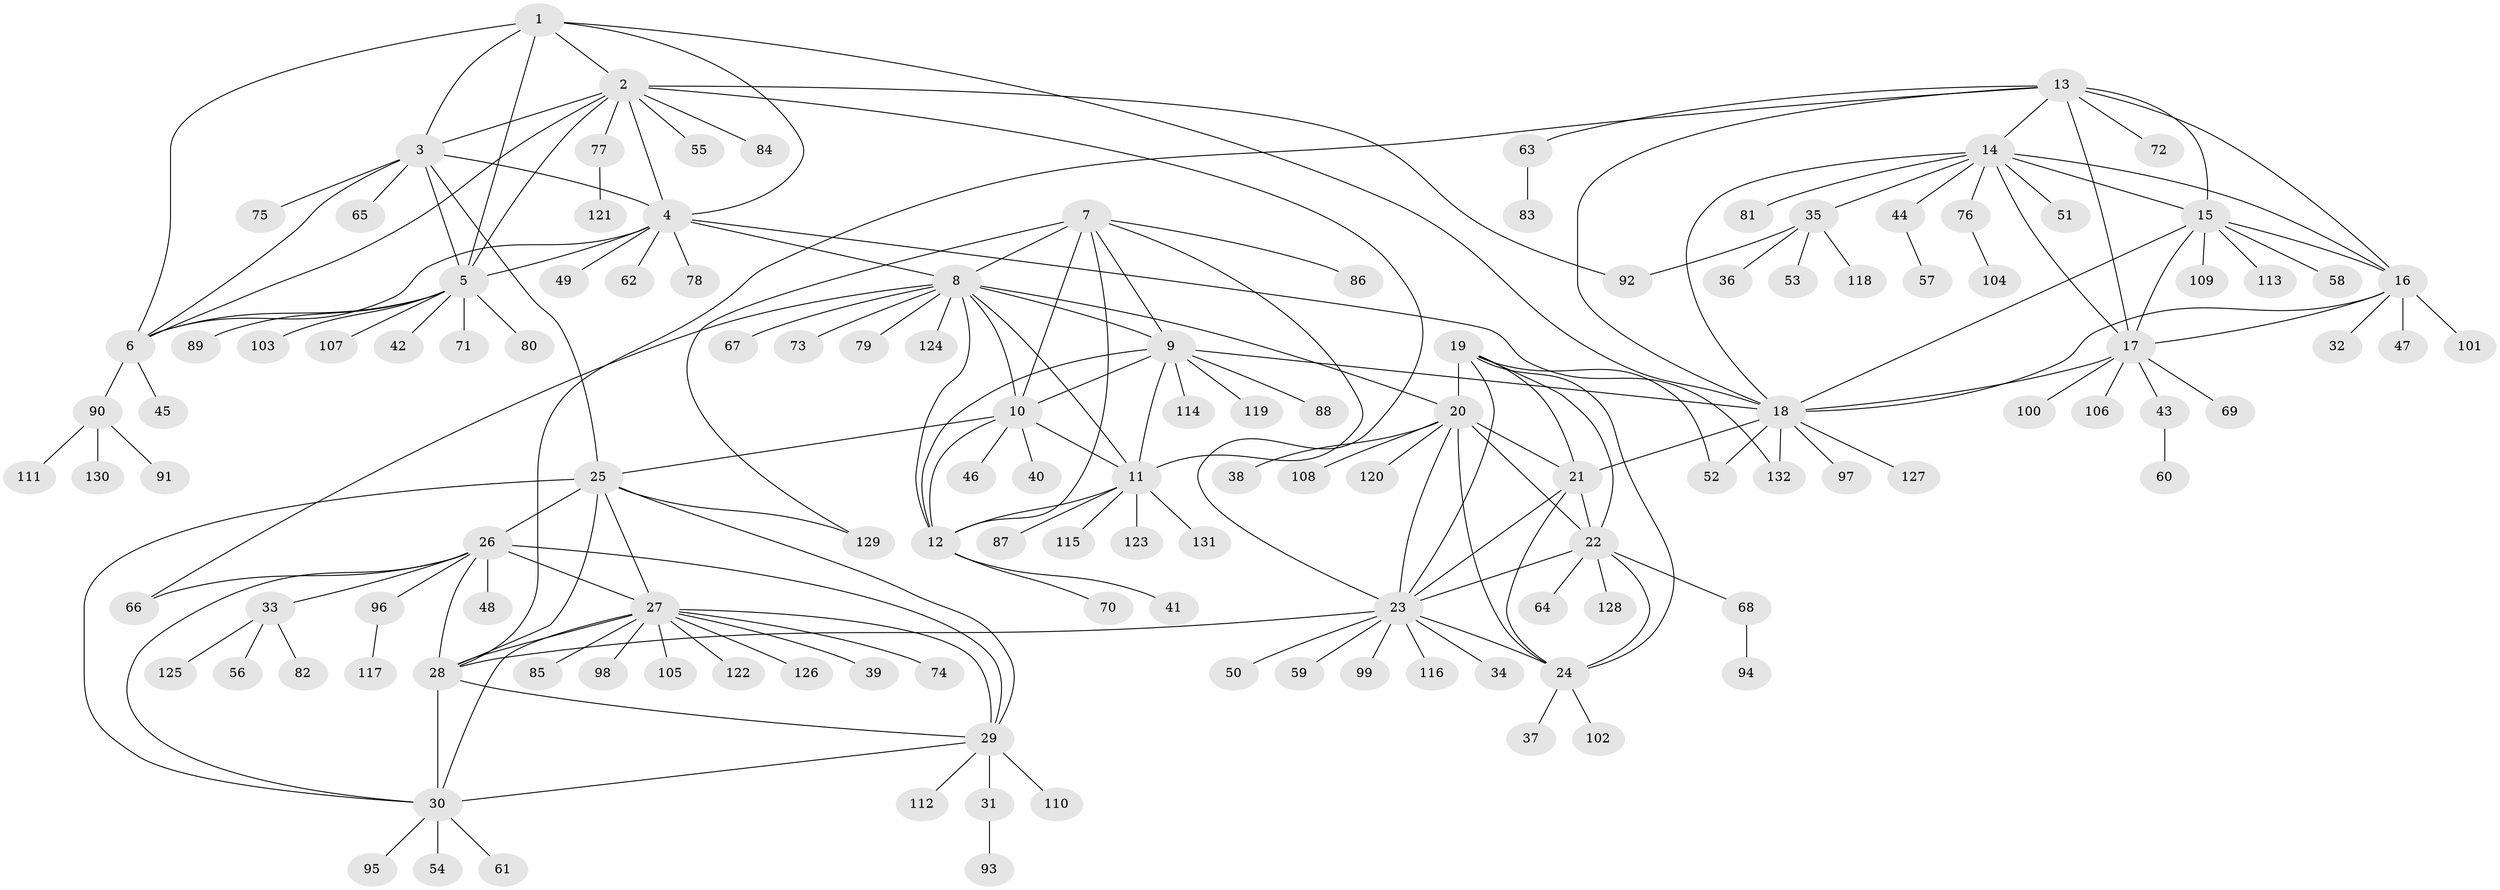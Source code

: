 // Generated by graph-tools (version 1.1) at 2025/37/03/09/25 02:37:30]
// undirected, 132 vertices, 192 edges
graph export_dot {
graph [start="1"]
  node [color=gray90,style=filled];
  1;
  2;
  3;
  4;
  5;
  6;
  7;
  8;
  9;
  10;
  11;
  12;
  13;
  14;
  15;
  16;
  17;
  18;
  19;
  20;
  21;
  22;
  23;
  24;
  25;
  26;
  27;
  28;
  29;
  30;
  31;
  32;
  33;
  34;
  35;
  36;
  37;
  38;
  39;
  40;
  41;
  42;
  43;
  44;
  45;
  46;
  47;
  48;
  49;
  50;
  51;
  52;
  53;
  54;
  55;
  56;
  57;
  58;
  59;
  60;
  61;
  62;
  63;
  64;
  65;
  66;
  67;
  68;
  69;
  70;
  71;
  72;
  73;
  74;
  75;
  76;
  77;
  78;
  79;
  80;
  81;
  82;
  83;
  84;
  85;
  86;
  87;
  88;
  89;
  90;
  91;
  92;
  93;
  94;
  95;
  96;
  97;
  98;
  99;
  100;
  101;
  102;
  103;
  104;
  105;
  106;
  107;
  108;
  109;
  110;
  111;
  112;
  113;
  114;
  115;
  116;
  117;
  118;
  119;
  120;
  121;
  122;
  123;
  124;
  125;
  126;
  127;
  128;
  129;
  130;
  131;
  132;
  1 -- 2;
  1 -- 3;
  1 -- 4;
  1 -- 5;
  1 -- 6;
  1 -- 18;
  2 -- 3;
  2 -- 4;
  2 -- 5;
  2 -- 6;
  2 -- 23;
  2 -- 55;
  2 -- 77;
  2 -- 84;
  2 -- 92;
  3 -- 4;
  3 -- 5;
  3 -- 6;
  3 -- 25;
  3 -- 65;
  3 -- 75;
  4 -- 5;
  4 -- 6;
  4 -- 8;
  4 -- 49;
  4 -- 62;
  4 -- 78;
  4 -- 132;
  5 -- 6;
  5 -- 42;
  5 -- 71;
  5 -- 80;
  5 -- 89;
  5 -- 103;
  5 -- 107;
  6 -- 45;
  6 -- 90;
  7 -- 8;
  7 -- 9;
  7 -- 10;
  7 -- 11;
  7 -- 12;
  7 -- 86;
  7 -- 129;
  8 -- 9;
  8 -- 10;
  8 -- 11;
  8 -- 12;
  8 -- 20;
  8 -- 66;
  8 -- 67;
  8 -- 73;
  8 -- 79;
  8 -- 124;
  9 -- 10;
  9 -- 11;
  9 -- 12;
  9 -- 18;
  9 -- 88;
  9 -- 114;
  9 -- 119;
  10 -- 11;
  10 -- 12;
  10 -- 25;
  10 -- 40;
  10 -- 46;
  11 -- 12;
  11 -- 87;
  11 -- 115;
  11 -- 123;
  11 -- 131;
  12 -- 41;
  12 -- 70;
  13 -- 14;
  13 -- 15;
  13 -- 16;
  13 -- 17;
  13 -- 18;
  13 -- 28;
  13 -- 63;
  13 -- 72;
  14 -- 15;
  14 -- 16;
  14 -- 17;
  14 -- 18;
  14 -- 35;
  14 -- 44;
  14 -- 51;
  14 -- 76;
  14 -- 81;
  15 -- 16;
  15 -- 17;
  15 -- 18;
  15 -- 58;
  15 -- 109;
  15 -- 113;
  16 -- 17;
  16 -- 18;
  16 -- 32;
  16 -- 47;
  16 -- 101;
  17 -- 18;
  17 -- 43;
  17 -- 69;
  17 -- 100;
  17 -- 106;
  18 -- 21;
  18 -- 52;
  18 -- 97;
  18 -- 127;
  18 -- 132;
  19 -- 20;
  19 -- 21;
  19 -- 22;
  19 -- 23;
  19 -- 24;
  19 -- 52;
  20 -- 21;
  20 -- 22;
  20 -- 23;
  20 -- 24;
  20 -- 38;
  20 -- 108;
  20 -- 120;
  21 -- 22;
  21 -- 23;
  21 -- 24;
  22 -- 23;
  22 -- 24;
  22 -- 64;
  22 -- 68;
  22 -- 128;
  23 -- 24;
  23 -- 28;
  23 -- 34;
  23 -- 50;
  23 -- 59;
  23 -- 99;
  23 -- 116;
  24 -- 37;
  24 -- 102;
  25 -- 26;
  25 -- 27;
  25 -- 28;
  25 -- 29;
  25 -- 30;
  25 -- 129;
  26 -- 27;
  26 -- 28;
  26 -- 29;
  26 -- 30;
  26 -- 33;
  26 -- 48;
  26 -- 66;
  26 -- 96;
  27 -- 28;
  27 -- 29;
  27 -- 30;
  27 -- 39;
  27 -- 74;
  27 -- 85;
  27 -- 98;
  27 -- 105;
  27 -- 122;
  27 -- 126;
  28 -- 29;
  28 -- 30;
  29 -- 30;
  29 -- 31;
  29 -- 110;
  29 -- 112;
  30 -- 54;
  30 -- 61;
  30 -- 95;
  31 -- 93;
  33 -- 56;
  33 -- 82;
  33 -- 125;
  35 -- 36;
  35 -- 53;
  35 -- 92;
  35 -- 118;
  43 -- 60;
  44 -- 57;
  63 -- 83;
  68 -- 94;
  76 -- 104;
  77 -- 121;
  90 -- 91;
  90 -- 111;
  90 -- 130;
  96 -- 117;
}
